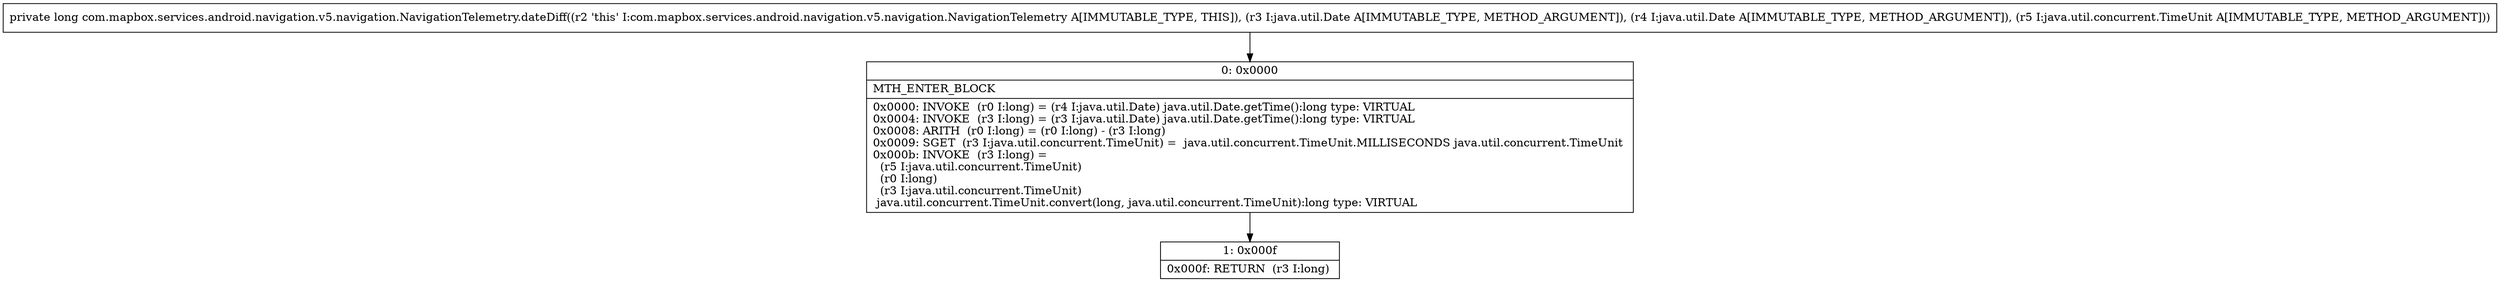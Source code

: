 digraph "CFG forcom.mapbox.services.android.navigation.v5.navigation.NavigationTelemetry.dateDiff(Ljava\/util\/Date;Ljava\/util\/Date;Ljava\/util\/concurrent\/TimeUnit;)J" {
Node_0 [shape=record,label="{0\:\ 0x0000|MTH_ENTER_BLOCK\l|0x0000: INVOKE  (r0 I:long) = (r4 I:java.util.Date) java.util.Date.getTime():long type: VIRTUAL \l0x0004: INVOKE  (r3 I:long) = (r3 I:java.util.Date) java.util.Date.getTime():long type: VIRTUAL \l0x0008: ARITH  (r0 I:long) = (r0 I:long) \- (r3 I:long) \l0x0009: SGET  (r3 I:java.util.concurrent.TimeUnit) =  java.util.concurrent.TimeUnit.MILLISECONDS java.util.concurrent.TimeUnit \l0x000b: INVOKE  (r3 I:long) = \l  (r5 I:java.util.concurrent.TimeUnit)\l  (r0 I:long)\l  (r3 I:java.util.concurrent.TimeUnit)\l java.util.concurrent.TimeUnit.convert(long, java.util.concurrent.TimeUnit):long type: VIRTUAL \l}"];
Node_1 [shape=record,label="{1\:\ 0x000f|0x000f: RETURN  (r3 I:long) \l}"];
MethodNode[shape=record,label="{private long com.mapbox.services.android.navigation.v5.navigation.NavigationTelemetry.dateDiff((r2 'this' I:com.mapbox.services.android.navigation.v5.navigation.NavigationTelemetry A[IMMUTABLE_TYPE, THIS]), (r3 I:java.util.Date A[IMMUTABLE_TYPE, METHOD_ARGUMENT]), (r4 I:java.util.Date A[IMMUTABLE_TYPE, METHOD_ARGUMENT]), (r5 I:java.util.concurrent.TimeUnit A[IMMUTABLE_TYPE, METHOD_ARGUMENT])) }"];
MethodNode -> Node_0;
Node_0 -> Node_1;
}

